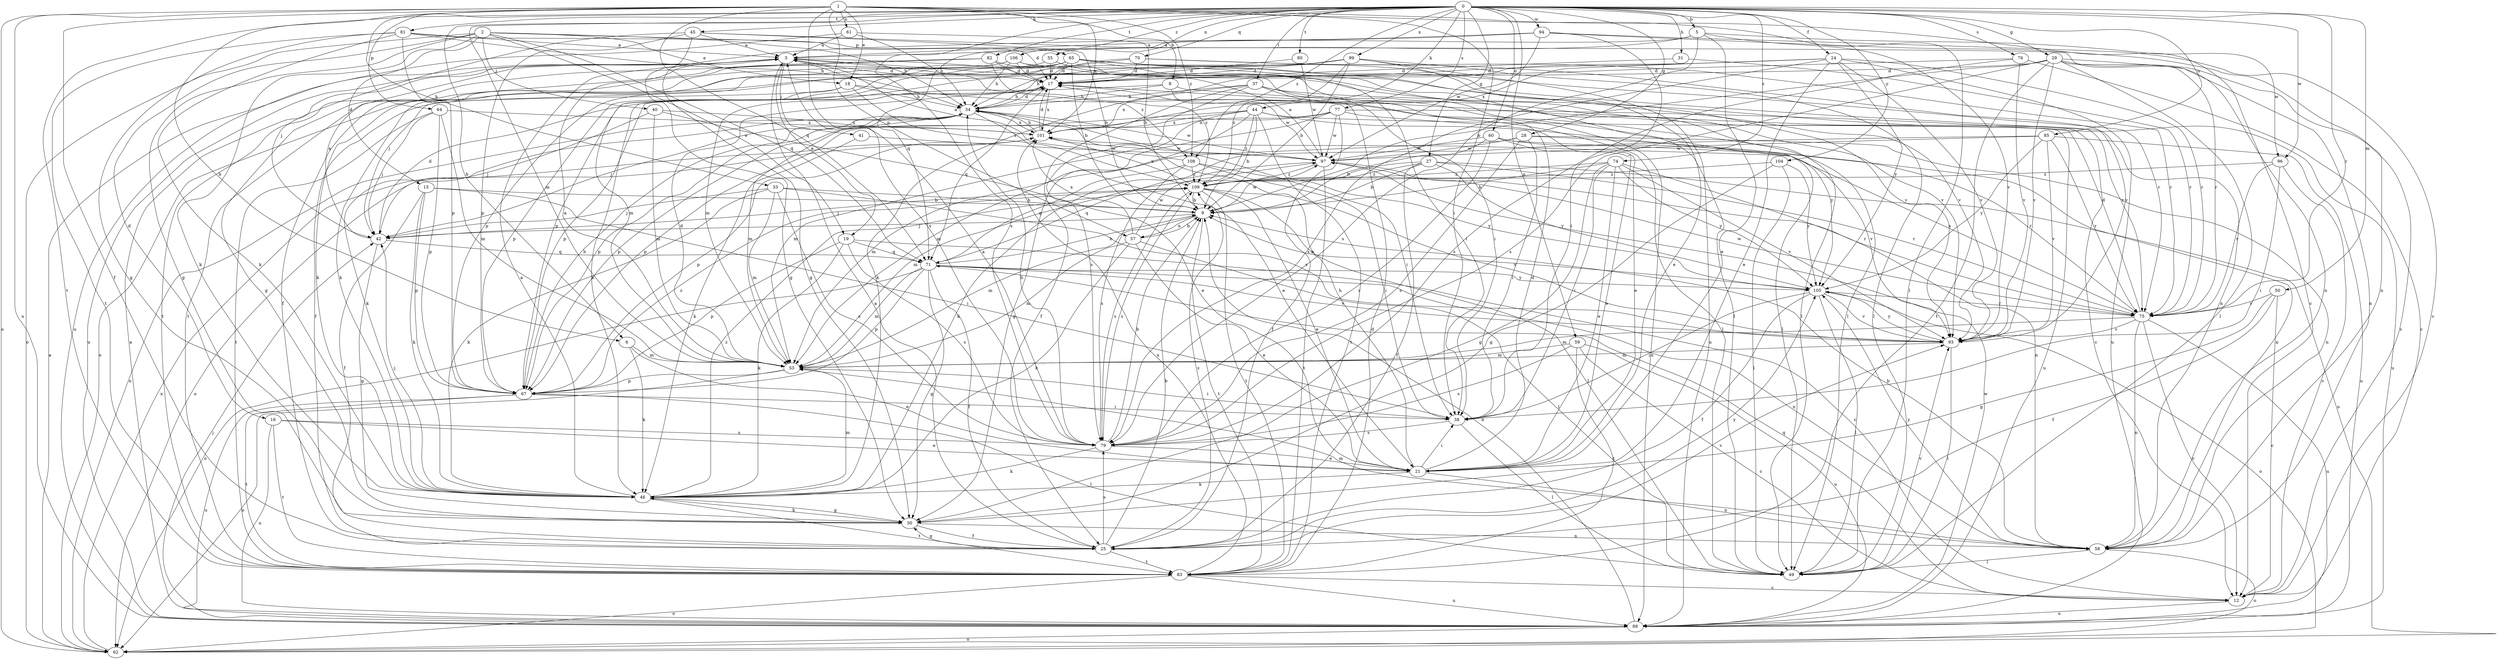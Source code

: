strict digraph  {
0;
1;
2;
3;
5;
6;
8;
9;
12;
15;
16;
17;
18;
19;
21;
24;
25;
27;
28;
29;
30;
31;
33;
34;
37;
38;
40;
41;
42;
44;
45;
46;
49;
50;
53;
55;
57;
58;
59;
60;
61;
62;
64;
65;
67;
70;
71;
74;
75;
76;
77;
79;
80;
81;
82;
83;
85;
88;
93;
94;
96;
97;
99;
101;
104;
105;
106;
108;
109;
0 -> 5  [label=b];
0 -> 6  [label=b];
0 -> 24  [label=f];
0 -> 27  [label=g];
0 -> 28  [label=g];
0 -> 29  [label=g];
0 -> 31  [label=h];
0 -> 37  [label=i];
0 -> 44  [label=k];
0 -> 45  [label=k];
0 -> 50  [label=m];
0 -> 53  [label=m];
0 -> 55  [label=n];
0 -> 59  [label=o];
0 -> 60  [label=o];
0 -> 64  [label=p];
0 -> 70  [label=q];
0 -> 74  [label=r];
0 -> 75  [label=r];
0 -> 76  [label=s];
0 -> 77  [label=s];
0 -> 79  [label=s];
0 -> 80  [label=t];
0 -> 81  [label=t];
0 -> 82  [label=t];
0 -> 83  [label=t];
0 -> 85  [label=u];
0 -> 94  [label=w];
0 -> 96  [label=w];
0 -> 99  [label=x];
0 -> 104  [label=y];
0 -> 106  [label=z];
0 -> 108  [label=z];
1 -> 6  [label=b];
1 -> 8  [label=b];
1 -> 12  [label=c];
1 -> 18  [label=e];
1 -> 25  [label=f];
1 -> 33  [label=h];
1 -> 38  [label=i];
1 -> 49  [label=l];
1 -> 57  [label=n];
1 -> 61  [label=o];
1 -> 62  [label=o];
1 -> 71  [label=q];
1 -> 79  [label=s];
1 -> 88  [label=u];
1 -> 101  [label=x];
1 -> 108  [label=z];
2 -> 15  [label=d];
2 -> 16  [label=d];
2 -> 18  [label=e];
2 -> 19  [label=e];
2 -> 30  [label=g];
2 -> 34  [label=h];
2 -> 40  [label=j];
2 -> 46  [label=k];
2 -> 62  [label=o];
2 -> 65  [label=p];
2 -> 71  [label=q];
3 -> 17  [label=d];
3 -> 19  [label=e];
3 -> 38  [label=i];
3 -> 41  [label=j];
3 -> 49  [label=l];
3 -> 88  [label=u];
3 -> 108  [label=z];
5 -> 3  [label=a];
5 -> 21  [label=e];
5 -> 71  [label=q];
5 -> 79  [label=s];
5 -> 93  [label=v];
5 -> 96  [label=w];
6 -> 21  [label=e];
6 -> 46  [label=k];
6 -> 53  [label=m];
8 -> 12  [label=c];
8 -> 34  [label=h];
8 -> 67  [label=p];
8 -> 97  [label=w];
9 -> 42  [label=j];
9 -> 53  [label=m];
9 -> 57  [label=n];
9 -> 83  [label=t];
9 -> 97  [label=w];
12 -> 71  [label=q];
12 -> 88  [label=u];
15 -> 9  [label=b];
15 -> 25  [label=f];
15 -> 38  [label=i];
15 -> 46  [label=k];
15 -> 67  [label=p];
16 -> 21  [label=e];
16 -> 79  [label=s];
16 -> 83  [label=t];
16 -> 88  [label=u];
17 -> 34  [label=h];
17 -> 71  [label=q];
17 -> 101  [label=x];
18 -> 25  [label=f];
18 -> 34  [label=h];
18 -> 49  [label=l];
18 -> 67  [label=p];
18 -> 109  [label=z];
19 -> 12  [label=c];
19 -> 46  [label=k];
19 -> 67  [label=p];
19 -> 71  [label=q];
19 -> 79  [label=s];
21 -> 17  [label=d];
21 -> 34  [label=h];
21 -> 38  [label=i];
21 -> 46  [label=k];
21 -> 58  [label=n];
24 -> 17  [label=d];
24 -> 21  [label=e];
24 -> 46  [label=k];
24 -> 75  [label=r];
24 -> 79  [label=s];
24 -> 88  [label=u];
24 -> 93  [label=v];
24 -> 101  [label=x];
24 -> 105  [label=y];
25 -> 3  [label=a];
25 -> 9  [label=b];
25 -> 30  [label=g];
25 -> 79  [label=s];
25 -> 83  [label=t];
25 -> 93  [label=v];
25 -> 105  [label=y];
25 -> 109  [label=z];
27 -> 9  [label=b];
27 -> 25  [label=f];
27 -> 53  [label=m];
27 -> 62  [label=o];
27 -> 75  [label=r];
27 -> 105  [label=y];
27 -> 109  [label=z];
28 -> 38  [label=i];
28 -> 53  [label=m];
28 -> 58  [label=n];
28 -> 75  [label=r];
28 -> 79  [label=s];
28 -> 97  [label=w];
29 -> 9  [label=b];
29 -> 12  [label=c];
29 -> 17  [label=d];
29 -> 49  [label=l];
29 -> 58  [label=n];
29 -> 75  [label=r];
29 -> 79  [label=s];
29 -> 83  [label=t];
29 -> 93  [label=v];
30 -> 25  [label=f];
30 -> 46  [label=k];
30 -> 58  [label=n];
31 -> 17  [label=d];
31 -> 75  [label=r];
33 -> 9  [label=b];
33 -> 42  [label=j];
33 -> 46  [label=k];
33 -> 53  [label=m];
33 -> 79  [label=s];
33 -> 93  [label=v];
34 -> 17  [label=d];
34 -> 21  [label=e];
34 -> 38  [label=i];
34 -> 42  [label=j];
34 -> 46  [label=k];
34 -> 53  [label=m];
34 -> 62  [label=o];
34 -> 67  [label=p];
34 -> 97  [label=w];
34 -> 101  [label=x];
37 -> 25  [label=f];
37 -> 34  [label=h];
37 -> 49  [label=l];
37 -> 75  [label=r];
37 -> 79  [label=s];
37 -> 88  [label=u];
37 -> 101  [label=x];
38 -> 49  [label=l];
38 -> 79  [label=s];
40 -> 21  [label=e];
40 -> 42  [label=j];
40 -> 53  [label=m];
40 -> 101  [label=x];
41 -> 46  [label=k];
41 -> 97  [label=w];
42 -> 3  [label=a];
42 -> 17  [label=d];
42 -> 30  [label=g];
42 -> 71  [label=q];
44 -> 9  [label=b];
44 -> 30  [label=g];
44 -> 53  [label=m];
44 -> 67  [label=p];
44 -> 83  [label=t];
44 -> 88  [label=u];
44 -> 101  [label=x];
44 -> 105  [label=y];
44 -> 109  [label=z];
45 -> 3  [label=a];
45 -> 9  [label=b];
45 -> 30  [label=g];
45 -> 42  [label=j];
45 -> 58  [label=n];
45 -> 67  [label=p];
46 -> 3  [label=a];
46 -> 30  [label=g];
46 -> 42  [label=j];
46 -> 53  [label=m];
46 -> 83  [label=t];
46 -> 109  [label=z];
49 -> 93  [label=v];
50 -> 12  [label=c];
50 -> 25  [label=f];
50 -> 30  [label=g];
50 -> 75  [label=r];
53 -> 3  [label=a];
53 -> 17  [label=d];
53 -> 38  [label=i];
53 -> 62  [label=o];
53 -> 67  [label=p];
55 -> 17  [label=d];
55 -> 46  [label=k];
55 -> 49  [label=l];
57 -> 9  [label=b];
57 -> 21  [label=e];
57 -> 46  [label=k];
57 -> 49  [label=l];
57 -> 53  [label=m];
57 -> 97  [label=w];
57 -> 101  [label=x];
58 -> 9  [label=b];
58 -> 49  [label=l];
58 -> 53  [label=m];
58 -> 62  [label=o];
58 -> 105  [label=y];
59 -> 12  [label=c];
59 -> 53  [label=m];
59 -> 79  [label=s];
59 -> 83  [label=t];
59 -> 88  [label=u];
60 -> 9  [label=b];
60 -> 21  [label=e];
60 -> 58  [label=n];
60 -> 79  [label=s];
60 -> 93  [label=v];
60 -> 97  [label=w];
61 -> 3  [label=a];
61 -> 9  [label=b];
61 -> 34  [label=h];
61 -> 88  [label=u];
62 -> 3  [label=a];
62 -> 101  [label=x];
64 -> 42  [label=j];
64 -> 53  [label=m];
64 -> 67  [label=p];
64 -> 83  [label=t];
64 -> 101  [label=x];
65 -> 9  [label=b];
65 -> 17  [label=d];
65 -> 38  [label=i];
65 -> 42  [label=j];
65 -> 46  [label=k];
65 -> 49  [label=l];
65 -> 53  [label=m];
65 -> 67  [label=p];
65 -> 75  [label=r];
65 -> 93  [label=v];
67 -> 34  [label=h];
67 -> 38  [label=i];
67 -> 49  [label=l];
67 -> 83  [label=t];
67 -> 88  [label=u];
67 -> 109  [label=z];
70 -> 17  [label=d];
70 -> 34  [label=h];
70 -> 67  [label=p];
70 -> 75  [label=r];
70 -> 93  [label=v];
71 -> 9  [label=b];
71 -> 25  [label=f];
71 -> 30  [label=g];
71 -> 53  [label=m];
71 -> 58  [label=n];
71 -> 62  [label=o];
71 -> 67  [label=p];
71 -> 93  [label=v];
71 -> 105  [label=y];
74 -> 9  [label=b];
74 -> 21  [label=e];
74 -> 30  [label=g];
74 -> 38  [label=i];
74 -> 58  [label=n];
74 -> 93  [label=v];
74 -> 105  [label=y];
74 -> 109  [label=z];
75 -> 12  [label=c];
75 -> 17  [label=d];
75 -> 53  [label=m];
75 -> 58  [label=n];
75 -> 88  [label=u];
75 -> 93  [label=v];
75 -> 97  [label=w];
75 -> 101  [label=x];
76 -> 12  [label=c];
76 -> 17  [label=d];
76 -> 79  [label=s];
76 -> 93  [label=v];
77 -> 21  [label=e];
77 -> 25  [label=f];
77 -> 53  [label=m];
77 -> 67  [label=p];
77 -> 88  [label=u];
77 -> 97  [label=w];
77 -> 101  [label=x];
79 -> 3  [label=a];
79 -> 9  [label=b];
79 -> 21  [label=e];
79 -> 34  [label=h];
79 -> 46  [label=k];
79 -> 109  [label=z];
80 -> 17  [label=d];
80 -> 97  [label=w];
81 -> 3  [label=a];
81 -> 17  [label=d];
81 -> 30  [label=g];
81 -> 34  [label=h];
81 -> 46  [label=k];
81 -> 67  [label=p];
81 -> 83  [label=t];
82 -> 17  [label=d];
82 -> 30  [label=g];
82 -> 83  [label=t];
82 -> 93  [label=v];
82 -> 109  [label=z];
83 -> 12  [label=c];
83 -> 17  [label=d];
83 -> 62  [label=o];
83 -> 88  [label=u];
83 -> 101  [label=x];
85 -> 46  [label=k];
85 -> 75  [label=r];
85 -> 88  [label=u];
85 -> 93  [label=v];
85 -> 97  [label=w];
85 -> 105  [label=y];
88 -> 3  [label=a];
88 -> 9  [label=b];
88 -> 42  [label=j];
88 -> 62  [label=o];
88 -> 97  [label=w];
93 -> 49  [label=l];
93 -> 53  [label=m];
93 -> 105  [label=y];
94 -> 3  [label=a];
94 -> 12  [label=c];
94 -> 30  [label=g];
94 -> 38  [label=i];
94 -> 58  [label=n];
94 -> 97  [label=w];
96 -> 12  [label=c];
96 -> 38  [label=i];
96 -> 75  [label=r];
96 -> 109  [label=z];
97 -> 3  [label=a];
97 -> 71  [label=q];
97 -> 75  [label=r];
97 -> 83  [label=t];
97 -> 109  [label=z];
99 -> 9  [label=b];
99 -> 17  [label=d];
99 -> 21  [label=e];
99 -> 46  [label=k];
99 -> 49  [label=l];
99 -> 53  [label=m];
99 -> 62  [label=o];
99 -> 88  [label=u];
99 -> 109  [label=z];
101 -> 17  [label=d];
101 -> 34  [label=h];
101 -> 62  [label=o];
101 -> 67  [label=p];
101 -> 97  [label=w];
104 -> 30  [label=g];
104 -> 49  [label=l];
104 -> 105  [label=y];
104 -> 109  [label=z];
105 -> 9  [label=b];
105 -> 25  [label=f];
105 -> 38  [label=i];
105 -> 49  [label=l];
105 -> 62  [label=o];
105 -> 75  [label=r];
105 -> 93  [label=v];
106 -> 17  [label=d];
106 -> 25  [label=f];
106 -> 34  [label=h];
106 -> 58  [label=n];
106 -> 83  [label=t];
106 -> 93  [label=v];
108 -> 3  [label=a];
108 -> 38  [label=i];
108 -> 71  [label=q];
108 -> 79  [label=s];
108 -> 105  [label=y];
108 -> 109  [label=z];
109 -> 9  [label=b];
109 -> 21  [label=e];
109 -> 42  [label=j];
109 -> 49  [label=l];
109 -> 79  [label=s];
109 -> 83  [label=t];
109 -> 93  [label=v];
109 -> 101  [label=x];
}

